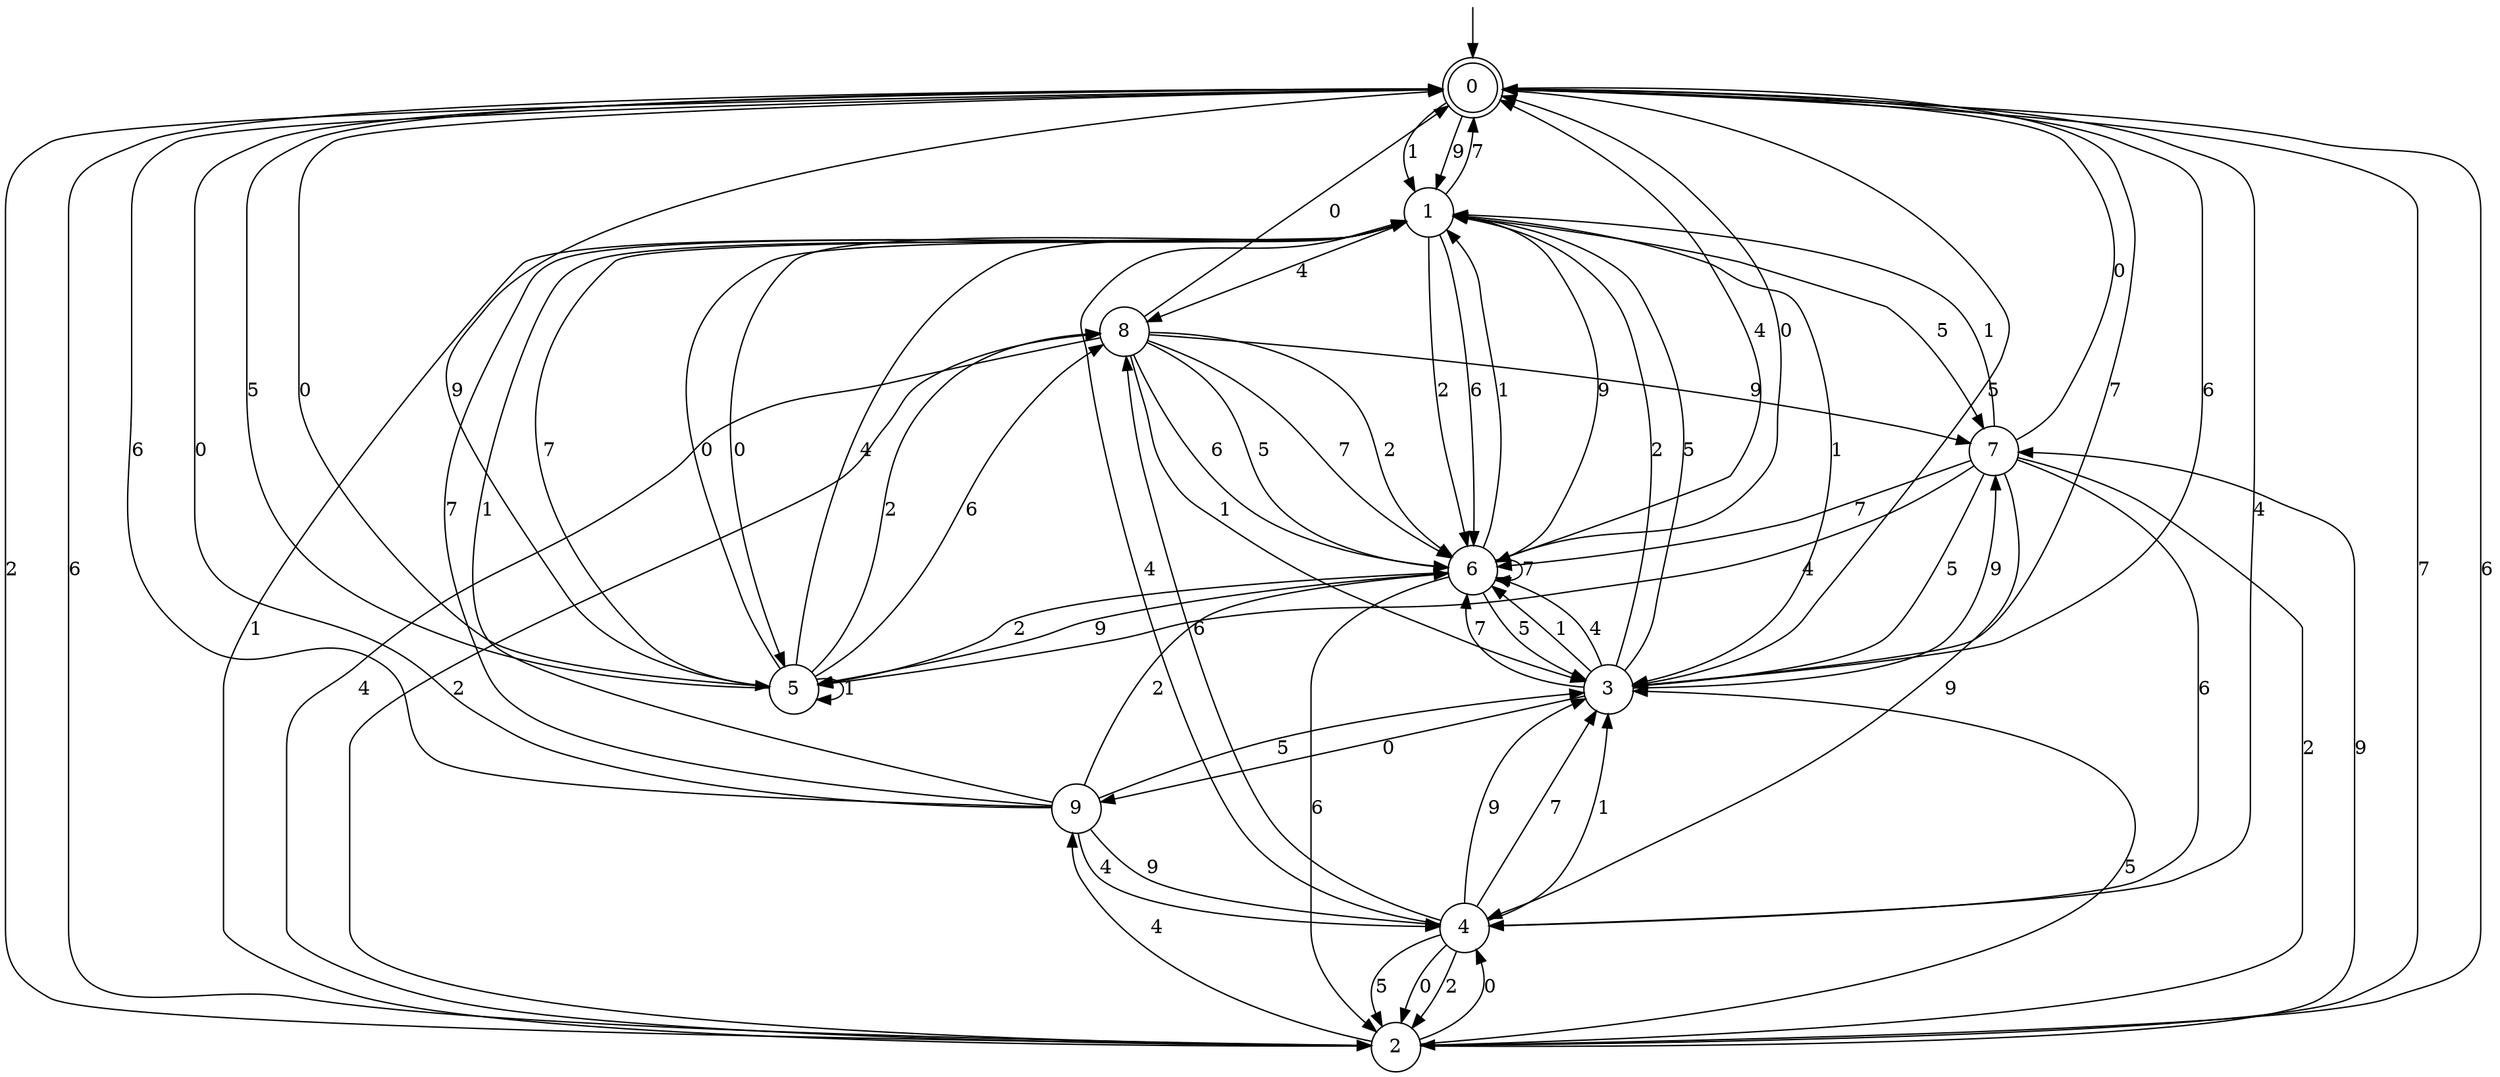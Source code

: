digraph g {

	s0 [shape="doublecircle" label="0"];
	s1 [shape="circle" label="1"];
	s2 [shape="circle" label="2"];
	s3 [shape="circle" label="3"];
	s4 [shape="circle" label="4"];
	s5 [shape="circle" label="5"];
	s6 [shape="circle" label="6"];
	s7 [shape="circle" label="7"];
	s8 [shape="circle" label="8"];
	s9 [shape="circle" label="9"];
	s0 -> s1 [label="1"];
	s0 -> s1 [label="9"];
	s0 -> s2 [label="2"];
	s0 -> s3 [label="5"];
	s0 -> s4 [label="4"];
	s0 -> s3 [label="7"];
	s0 -> s2 [label="6"];
	s0 -> s5 [label="0"];
	s1 -> s3 [label="1"];
	s1 -> s6 [label="9"];
	s1 -> s6 [label="2"];
	s1 -> s7 [label="5"];
	s1 -> s8 [label="4"];
	s1 -> s0 [label="7"];
	s1 -> s6 [label="6"];
	s1 -> s5 [label="0"];
	s2 -> s1 [label="1"];
	s2 -> s7 [label="9"];
	s2 -> s8 [label="2"];
	s2 -> s3 [label="5"];
	s2 -> s9 [label="4"];
	s2 -> s0 [label="7"];
	s2 -> s0 [label="6"];
	s2 -> s4 [label="0"];
	s3 -> s6 [label="1"];
	s3 -> s7 [label="9"];
	s3 -> s1 [label="2"];
	s3 -> s1 [label="5"];
	s3 -> s6 [label="4"];
	s3 -> s6 [label="7"];
	s3 -> s0 [label="6"];
	s3 -> s9 [label="0"];
	s4 -> s3 [label="1"];
	s4 -> s3 [label="9"];
	s4 -> s2 [label="2"];
	s4 -> s2 [label="5"];
	s4 -> s1 [label="4"];
	s4 -> s3 [label="7"];
	s4 -> s8 [label="6"];
	s4 -> s2 [label="0"];
	s5 -> s5 [label="1"];
	s5 -> s0 [label="9"];
	s5 -> s8 [label="2"];
	s5 -> s0 [label="5"];
	s5 -> s1 [label="4"];
	s5 -> s1 [label="7"];
	s5 -> s8 [label="6"];
	s5 -> s1 [label="0"];
	s6 -> s1 [label="1"];
	s6 -> s5 [label="9"];
	s6 -> s5 [label="2"];
	s6 -> s3 [label="5"];
	s6 -> s0 [label="4"];
	s6 -> s6 [label="7"];
	s6 -> s2 [label="6"];
	s6 -> s0 [label="0"];
	s7 -> s1 [label="1"];
	s7 -> s4 [label="9"];
	s7 -> s2 [label="2"];
	s7 -> s3 [label="5"];
	s7 -> s5 [label="4"];
	s7 -> s6 [label="7"];
	s7 -> s4 [label="6"];
	s7 -> s0 [label="0"];
	s8 -> s3 [label="1"];
	s8 -> s7 [label="9"];
	s8 -> s6 [label="2"];
	s8 -> s6 [label="5"];
	s8 -> s2 [label="4"];
	s8 -> s6 [label="7"];
	s8 -> s6 [label="6"];
	s8 -> s0 [label="0"];
	s9 -> s1 [label="1"];
	s9 -> s4 [label="9"];
	s9 -> s6 [label="2"];
	s9 -> s3 [label="5"];
	s9 -> s4 [label="4"];
	s9 -> s1 [label="7"];
	s9 -> s0 [label="6"];
	s9 -> s0 [label="0"];

__start0 [label="" shape="none" width="0" height="0"];
__start0 -> s0;

}
